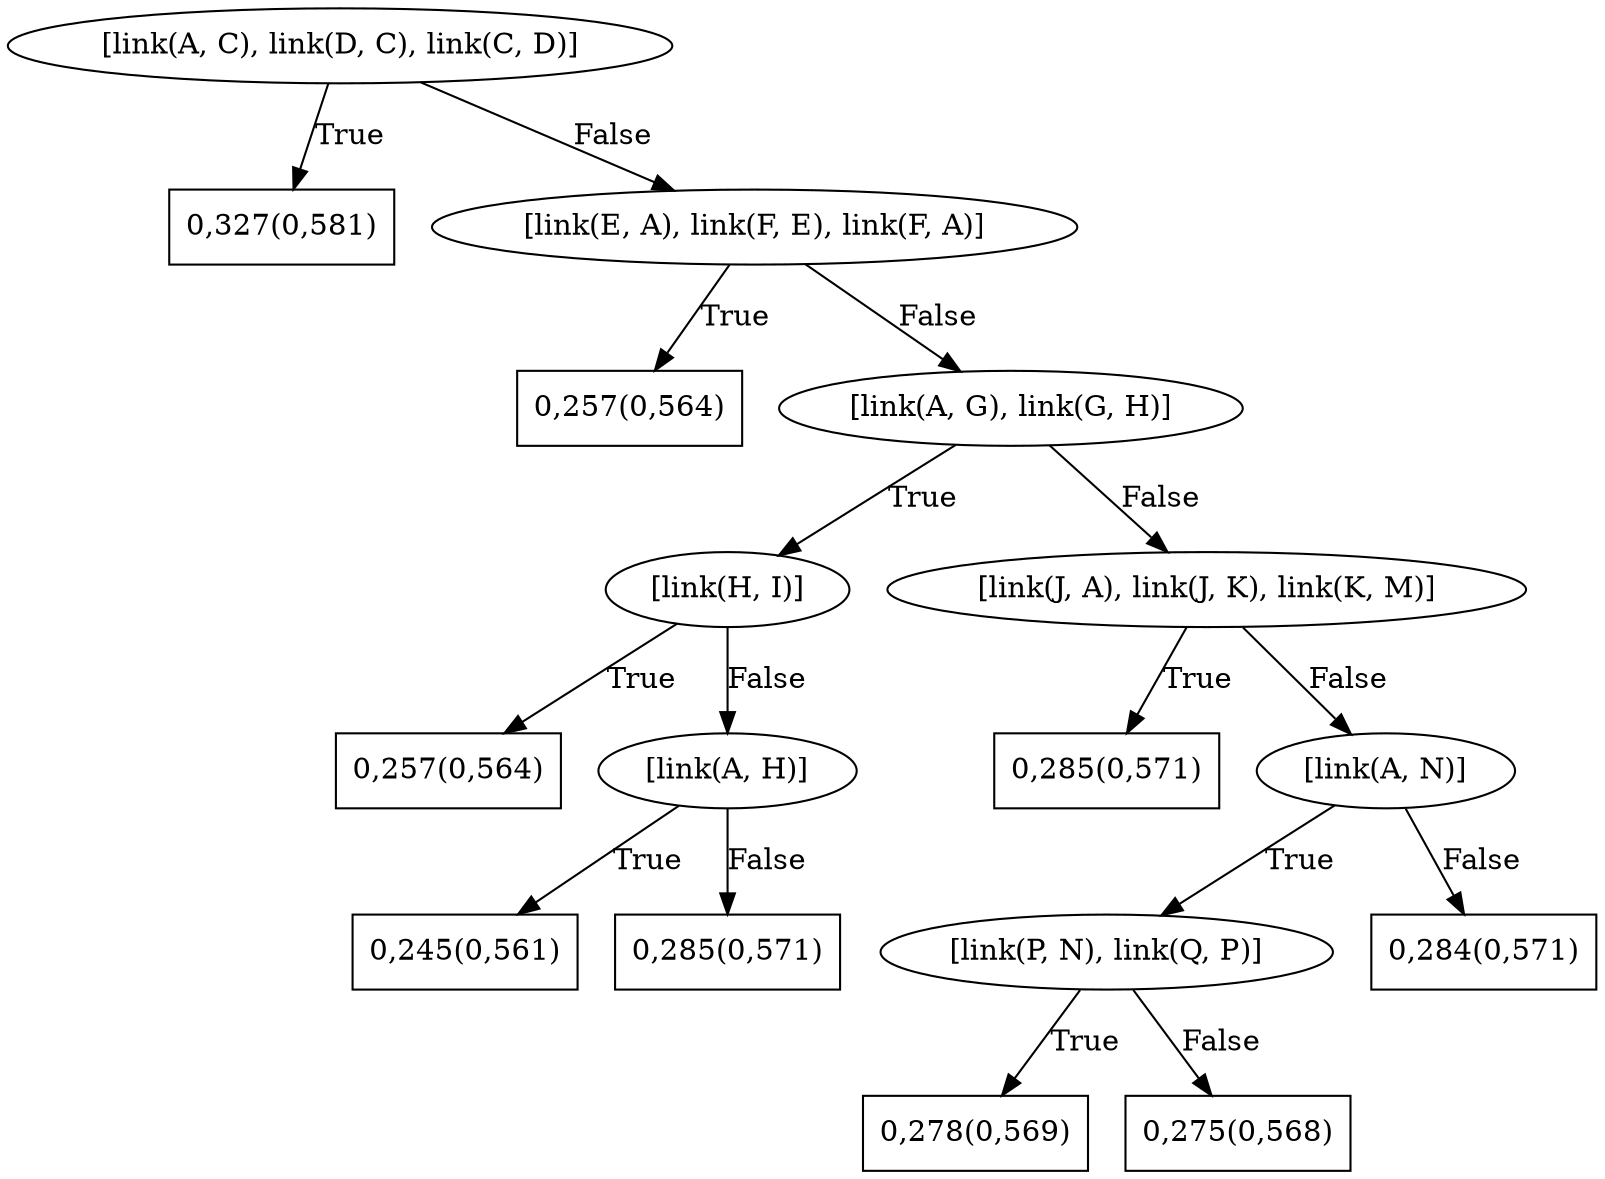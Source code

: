 digraph G{ 
1[label = "[link(A, C), link(D, C), link(C, D)]"];
1 -> 2[label="True"];
1 -> 3[label="False"];
2[shape = box,label = "0,327(0,581)"];
3[label = "[link(E, A), link(F, E), link(F, A)]"];
3 -> 4[label="True"];
3 -> 5[label="False"];
4[shape = box,label = "0,257(0,564)"];
5[label = "[link(A, G), link(G, H)]"];
5 -> 6[label="True"];
5 -> 7[label="False"];
6[label = "[link(H, I)]"];
6 -> 8[label="True"];
6 -> 9[label="False"];
8[shape = box,label = "0,257(0,564)"];
9[label = "[link(A, H)]"];
9 -> 10[label="True"];
9 -> 11[label="False"];
10[shape = box,label = "0,245(0,561)"];
11[shape = box,label = "0,285(0,571)"];
7[label = "[link(J, A), link(J, K), link(K, M)]"];
7 -> 12[label="True"];
7 -> 13[label="False"];
12[shape = box,label = "0,285(0,571)"];
13[label = "[link(A, N)]"];
13 -> 14[label="True"];
13 -> 15[label="False"];
14[label = "[link(P, N), link(Q, P)]"];
14 -> 16[label="True"];
14 -> 17[label="False"];
16[shape = box,label = "0,278(0,569)"];
17[shape = box,label = "0,275(0,568)"];
15[shape = box,label = "0,284(0,571)"];
}
